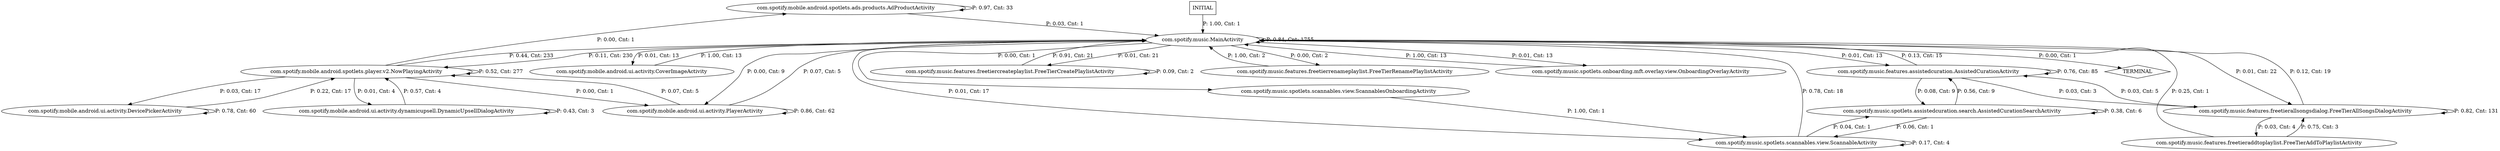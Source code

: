 digraph G {
  0 [label="com.spotify.mobile.android.spotlets.ads.products.AdProductActivity"];
  1 [label="com.spotify.mobile.android.spotlets.player.v2.NowPlayingActivity"];
  2 [label="com.spotify.mobile.android.ui.activity.CoverImageActivity"];
  3 [label="com.spotify.mobile.android.ui.activity.DevicePickerActivity"];
  4 [label="com.spotify.mobile.android.ui.activity.PlayerActivity"];
  5 [label="com.spotify.mobile.android.ui.activity.dynamicupsell.DynamicUpsellDialogActivity"];
  6 [label="com.spotify.music.MainActivity"];
  7 [label="com.spotify.music.features.assistedcuration.AssistedCurationActivity"];
  8 [label="com.spotify.music.features.freetieraddtoplaylist.FreeTierAddToPlaylistActivity"];
  9 [label="com.spotify.music.features.freetierallsongsdialog.FreeTierAllSongsDialogActivity"];
  10 [label="com.spotify.music.features.freetiercreateplaylist.FreeTierCreatePlaylistActivity"];
  11 [label="com.spotify.music.features.freetierrenameplaylist.FreeTierRenamePlaylistActivity"];
  12 [label="com.spotify.music.spotlets.assistedcuration.search.AssistedCurationSearchActivity"];
  13 [label="com.spotify.music.spotlets.onboarding.mft.overlay.view.OnboardingOverlayActivity"];
  14 [label="com.spotify.music.spotlets.scannables.view.ScannableActivity"];
  15 [label="com.spotify.music.spotlets.scannables.view.ScannablesOnboardingActivity"];
  16 [label="TERMINAL",shape=diamond];
  17 [label="INITIAL",shape=box];
0->0 [label="P: 0.97, Cnt: 33"];
0->6 [label="P: 0.03, Cnt: 1"];
1->0 [label="P: 0.00, Cnt: 1"];
1->1 [label="P: 0.52, Cnt: 277"];
1->3 [label="P: 0.03, Cnt: 17"];
1->4 [label="P: 0.00, Cnt: 1"];
1->5 [label="P: 0.01, Cnt: 4"];
1->6 [label="P: 0.44, Cnt: 233"];
2->6 [label="P: 1.00, Cnt: 13"];
3->1 [label="P: 0.22, Cnt: 17"];
3->3 [label="P: 0.78, Cnt: 60"];
4->1 [label="P: 0.07, Cnt: 5"];
4->4 [label="P: 0.86, Cnt: 62"];
4->6 [label="P: 0.07, Cnt: 5"];
5->1 [label="P: 0.57, Cnt: 4"];
5->5 [label="P: 0.43, Cnt: 3"];
6->1 [label="P: 0.11, Cnt: 230"];
6->2 [label="P: 0.01, Cnt: 13"];
6->4 [label="P: 0.00, Cnt: 9"];
6->6 [label="P: 0.84, Cnt: 1755"];
6->7 [label="P: 0.01, Cnt: 13"];
6->9 [label="P: 0.01, Cnt: 22"];
6->10 [label="P: 0.01, Cnt: 21"];
6->11 [label="P: 0.00, Cnt: 2"];
6->13 [label="P: 0.01, Cnt: 13"];
6->14 [label="P: 0.01, Cnt: 17"];
6->15 [label="P: 0.00, Cnt: 1"];
6->16 [label="P: 0.00, Cnt: 1"];
7->6 [label="P: 0.13, Cnt: 15"];
7->7 [label="P: 0.76, Cnt: 85"];
7->9 [label="P: 0.03, Cnt: 3"];
7->12 [label="P: 0.08, Cnt: 9"];
8->6 [label="P: 0.25, Cnt: 1"];
8->9 [label="P: 0.75, Cnt: 3"];
9->6 [label="P: 0.12, Cnt: 19"];
9->7 [label="P: 0.03, Cnt: 5"];
9->8 [label="P: 0.03, Cnt: 4"];
9->9 [label="P: 0.82, Cnt: 131"];
10->6 [label="P: 0.91, Cnt: 21"];
10->10 [label="P: 0.09, Cnt: 2"];
11->6 [label="P: 1.00, Cnt: 2"];
12->7 [label="P: 0.56, Cnt: 9"];
12->12 [label="P: 0.38, Cnt: 6"];
12->14 [label="P: 0.06, Cnt: 1"];
13->6 [label="P: 1.00, Cnt: 13"];
14->6 [label="P: 0.78, Cnt: 18"];
14->12 [label="P: 0.04, Cnt: 1"];
14->14 [label="P: 0.17, Cnt: 4"];
15->14 [label="P: 1.00, Cnt: 1"];
17->6 [label="P: 1.00, Cnt: 1"];
}
